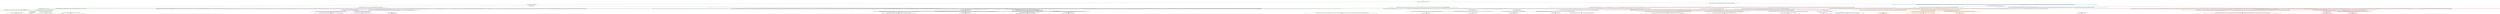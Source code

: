 digraph T {
	{
		rank=same
		79 [penwidth=3,colorscheme=set19,color=3,label="481;482;483;484;485;486;487;488;489;490;621;622;623;624;625;626;627;628;629;630_P\nP\n34% 0%"]
		76 [penwidth=3,colorscheme=set19,color=3,label="681;682;683;684;685;686;687;688;689;690_P\nP\n36% 0%"]
		74 [penwidth=3,colorscheme=set19,color=3,label="811;812;813;814;815;816;817;818;819;820;881;882;883;884;885;886;887;888;889;890_P\nP\n0% 21%"]
		70 [penwidth=3,colorscheme=set19,color=3,label="571;572;573;574;575;576;577;578;579;580;661;662;663;664;665;666;667;668;669;670;751;752;753;754;755;756;757;758;759;760_P\nP\n0% 64%"]
		68 [penwidth=3,colorscheme=set19,color=3,label="61;62;63;64;65;66;67;68;69;70;121;122;123;124;125;126;127;128;129;130;131;132;133;134;135;136;137;138;139;140;141;142;143;144;145;146;147;148;149;150;151;152;153;154;155;156;157;158;159;160;161;162;163;164;165;166;167;168;169;170;201;202;203;204;205;206;207;208;209;210;241;242;243;244;245;246;247;248;249;250;361;362;363;364;365;366;367;368;369;370_P\nP\n30% 14%"]
		63 [penwidth=3,colorscheme=set19,color=2,label="2651;2652;2653;2654;2655;2656;2657;2658;2659;2660;2761;2762;2763;2764;2765;2766;2767;2768;2769;2770;2831;2832;2833;2834;2835;2836;2837;2838;2839;2840_M1\nM1\n88%"]
		61 [penwidth=3,colorscheme=set19,color=2,label="3011;3012;3013;3014;3015;3016;3017;3018;3019;3020_M1\nM1\n12%"]
		58 [penwidth=3,colorscheme=set19,color=8,label="3451;3452;3453;3454;3455;3456;3457;3458;3459;3460;3471;3472;3473;3474;3475;3476;3477;3478;3479;3480;3531;3532;3533;3534;3535;3536;3537;3538;3539;3540_M2\nM2\n24%"]
		55 [penwidth=3,colorscheme=set19,color=8,label="3311;3312;3313;3314;3315;3316;3317;3318;3319;3320;3441;3442;3443;3444;3445;3446;3447;3448;3449;3450_M2\nM2\n34%"]
		53 [penwidth=3,colorscheme=set19,color=8,label="3241;3242;3243;3244;3245;3246;3247;3248;3249;3250_M2\nM2\n42%"]
		50 [penwidth=3,colorscheme=set19,color=9,label="4181;4182;4183;4184;4185;4186;4187;4188;4189;4190_M3\nM3\n41%"]
		48 [penwidth=3,colorscheme=set19,color=9,label="4211;4212;4213;4214;4215;4216;4217;4218;4219;4220_M3\nM3\n22%"]
		45 [penwidth=3,colorscheme=set19,color=9,label="3961;3962;3963;3964;3965;3966;3967;3968;3969;3970_M3\nM3\n17%"]
		43 [penwidth=3,colorscheme=set19,color=9,label="4331;4332;4333;4334;4335;4336;4337;4338;4339;4340_M3\nM3\n20%"]
		41 [penwidth=3,colorscheme=set19,color=7,label="4841;4842;4843;4844;4845;4846;4847;4848;4849;4850;4901;4902;4903;4904;4905;4906;4907;4908;4909;4910;5001;5002;5003;5004;5005;5006;5007;5008;5009;5010;5121;5122;5123;5124;5125;5126;5127;5128;5129;5130_M4\nM4\n62%"]
		39 [penwidth=3,colorscheme=set19,color=7,label="4821;4822;4823;4824;4825;4826;4827;4828;4829;4830;4981;4982;4983;4984;4985;4986;4987;4988;4989;4990;5061;5062;5063;5064;5065;5066;5067;5068;5069;5070_M4\nM4\n38%"]
		37 [penwidth=3,colorscheme=set19,color=5,label="5981;5982;5983;5984;5985;5986;5987;5988;5989;5990_M5\nM5\n53%"]
		34 [penwidth=3,colorscheme=set19,color=5,label="5761;5762;5763;5764;5765;5766;5767;5768;5769;5770;5861;5862;5863;5864;5865;5866;5867;5868;5869;5870;6121;6122;6123;6124;6125;6126;6127;6128;6129;6130_M5\nM5\n35%"]
		32 [penwidth=3,colorscheme=set19,color=5,label="6381;6382;6383;6384;6385;6386;6387;6388;6389;6390_M5\nM5\n12%"]
		29 [penwidth=3,colorscheme=set19,color=4,label="5451;5452;5453;5454;5455;5456;5457;5458;5459;5460;5601;5602;5603;5604;5605;5606;5607;5608;5609;5610;5721;5722;5723;5724;5725;5726;5727;5728;5729;5730_M6\nM6\n16%"]
		27 [penwidth=3,colorscheme=set19,color=4,label="5441;5442;5443;5444;5445;5446;5447;5448;5449;5450;6001;6002;6003;6004;6005;6006;6007;6008;6009;6010_M6\nM6\n68%"]
		25 [penwidth=3,colorscheme=set19,color=4,label="6431;6432;6433;6434;6435;6436;6437;6438;6439;6440_M6\nM6\n16%"]
		23 [penwidth=3,colorscheme=set19,color=1,label="5631;5632;5633;5634;5635;5636;5637;5638;5639;5640;5751;5752;5753;5754;5755;5756;5757;5758;5759;5760;6041;6042;6043;6044;6045;6046;6047;6048;6049;6050;6091;6092;6093;6094;6095;6096;6097;6098;6099;6100;6291;6292;6293;6294;6295;6296;6297;6298;6299;6300;6701;6702;6703;6704;6705;6706;6707;6708;6709;6710;6811;6812;6813;6814;6815;6816;6817;6818;6819;6820_M7\nM7\n14%"]
		20 [penwidth=3,colorscheme=set19,color=1,label="6201;6202;6203;6204;6205;6206;6207;6208;6209;6210_M7\nM7\n21%"]
		18 [penwidth=3,colorscheme=set19,color=1,label="7061;7062;7063;7064;7065;7066;7067;7068;7069;7070_M7\nM7\n65%"]
		15 [penwidth=3,colorscheme=set19,color=10,label="7041;7042;7043;7044;7045;7046;7047;7048;7049;7050;7111;7112;7113;7114;7115;7116;7117;7118;7119;7120;7171;7172;7173;7174;7175;7176;7177;7178;7179;7180_M8\nM8\n44%"]
		13 [penwidth=3,colorscheme=set19,color=10,label="7251;7252;7253;7254;7255;7256;7257;7258;7259;7260_M8\nM8\n14%"]
		10 [penwidth=3,colorscheme=set19,color=10,label="6861;6862;6863;6864;6865;6866;6867;6868;6869;6870;6971;6972;6973;6974;6975;6976;6977;6978;6979;6980_M8\nM8\n28%"]
		8 [penwidth=3,colorscheme=set19,color=10,label="7151;7152;7153;7154;7155;7156;7157;7158;7159;7160_M8\nM8\n14%"]
	}
	84 [penwidth=3,colorscheme=set19,color=3,label="GL"]
	83 [penwidth=3,colorscheme=set19,color=3,label="0;1;2;3;4;5;6;7;8;9;10;11;12;13;14;15;16;17;18;19;20;21;22;23;24;25;26;27;28;29;30"]
	82 [penwidth=3,colorscheme=set19,color=3,label="31;32;33;34;35;36;37;38;39;40;51;52;53;54;55;56;57;58;59;60"]
	81 [penwidth=3,colorscheme=set19,color=3,label="81;82;83;84;85;86;87;88;89;90;111;112;113;114;115;116;117;118;119;120"]
	80 [penwidth=3,colorscheme=set19,color=3,label="341;342;343;344;345;346;347;348;349;350;411;412;413;414;415;416;417;418;419;420;481;482;483;484;485;486;487;488;489;490;621;622;623;624;625;626;627;628;629;630"]
	78 [penwidth=3,colorscheme=set19,color=3,label="401;402;403;404;405;406;407;408;409;410;471;472;473;474;475;476;477;478;479;480;601;602;603;604;605;606;607;608;609;610"]
	77 [penwidth=3,colorscheme=set19,color=3,label="681;682;683;684;685;686;687;688;689;690"]
	75 [penwidth=3,colorscheme=set19,color=3,label="811;812;813;814;815;816;817;818;819;820;881;882;883;884;885;886;887;888;889;890"]
	73 [penwidth=3,colorscheme=set19,color=3,label="101;102;103;104;105;106;107;108;109;110"]
	72 [penwidth=3,colorscheme=set19,color=3,label="191;192;193;194;195;196;197;198;199;200;211;212;213;214;215;216;217;218;219;220;261;262;263;264;265;266;267;268;269;270;301;302;303;304;305;306;307;308;309;310"]
	71 [penwidth=3,colorscheme=set19,color=3,label="391;392;393;394;395;396;397;398;399;400;521;522;523;524;525;526;527;528;529;530;571;572;573;574;575;576;577;578;579;580;661;662;663;664;665;666;667;668;669;670;751;752;753;754;755;756;757;758;759;760"]
	69 [penwidth=3,colorscheme=set19,color=3,label="61;62;63;64;65;66;67;68;69;70;121;122;123;124;125;126;127;128;129;130;131;132;133;134;135;136;137;138;139;140;141;142;143;144;145;146;147;148;149;150;151;152;153;154;155;156;157;158;159;160;161;162;163;164;165;166;167;168;169;170;201;202;203;204;205;206;207;208;209;210;241;242;243;244;245;246;247;248;249;250;361;362;363;364;365;366;367;368;369;370"]
	67 [penwidth=3,colorscheme=set19,color=3,label="41;42;43;44;45;46;47;48;49;50;71;72;73;74;75;76;77;78;79;80;91;92;93;94;95;96;97;98;99;100;181;182;183;184;185;186;187;188;189;190;251;252;253;254;255;256;257;258;259;260"]
	66 [penwidth=3,colorscheme=set19,color=2,label="1781;1782;1783;1784;1785;1786;1787;1788;1789;1790;1821;1822;1823;1824;1825;1826;1827;1828;1829;1830"]
	65 [penwidth=3,colorscheme=set19,color=2,label="1871;1872;1873;1874;1875;1876;1877;1878;1879;1880;1941;1942;1943;1944;1945;1946;1947;1948;1949;1950;1991;1992;1993;1994;1995;1996;1997;1998;1999;2000;2041;2042;2043;2044;2045;2046;2047;2048;2049;2050;2141;2142;2143;2144;2145;2146;2147;2148;2149;2150"]
	64 [penwidth=3,colorscheme=set19,color=2,label="2181;2182;2183;2184;2185;2186;2187;2188;2189;2190;2401;2402;2403;2404;2405;2406;2407;2408;2409;2410;2551;2552;2553;2554;2555;2556;2557;2558;2559;2560;2651;2652;2653;2654;2655;2656;2657;2658;2659;2660;2761;2762;2763;2764;2765;2766;2767;2768;2769;2770;2831;2832;2833;2834;2835;2836;2837;2838;2839;2840"]
	62 [penwidth=3,colorscheme=set19,color=2,label="1981;1982;1983;1984;1985;1986;1987;1988;1989;1990;2081;2082;2083;2084;2085;2086;2087;2088;2089;2090;2131;2132;2133;2134;2135;2136;2137;2138;2139;2140;2231;2232;2233;2234;2235;2236;2237;2238;2239;2240;2341;2342;2343;2344;2345;2346;2347;2348;2349;2350;2391;2392;2393;2394;2395;2396;2397;2398;2399;2400;2461;2462;2463;2464;2465;2466;2467;2468;2469;2470;2611;2612;2613;2614;2615;2616;2617;2618;2619;2620;2741;2742;2743;2744;2745;2746;2747;2748;2749;2750;2821;2822;2823;2824;2825;2826;2827;2828;2829;2830;3011;3012;3013;3014;3015;3016;3017;3018;3019;3020"]
	60 [penwidth=3,colorscheme=set19,color=8,label="2701;2702;2703;2704;2705;2706;2707;2708;2709;2710;2791;2792;2793;2794;2795;2796;2797;2798;2799;2800;2851;2852;2853;2854;2855;2856;2857;2858;2859;2860"]
	59 [penwidth=3,colorscheme=set19,color=8,label="3271;3272;3273;3274;3275;3276;3277;3278;3279;3280;3321;3322;3323;3324;3325;3326;3327;3328;3329;3330;3451;3452;3453;3454;3455;3456;3457;3458;3459;3460;3471;3472;3473;3474;3475;3476;3477;3478;3479;3480;3531;3532;3533;3534;3535;3536;3537;3538;3539;3540"]
	57 [penwidth=3,colorscheme=set19,color=8,label="2911;2912;2913;2914;2915;2916;2917;2918;2919;2920"]
	56 [penwidth=3,colorscheme=set19,color=8,label="2961;2962;2963;2964;2965;2966;2967;2968;2969;2970;3151;3152;3153;3154;3155;3156;3157;3158;3159;3160;3181;3182;3183;3184;3185;3186;3187;3188;3189;3190;3311;3312;3313;3314;3315;3316;3317;3318;3319;3320;3441;3442;3443;3444;3445;3446;3447;3448;3449;3450"]
	54 [penwidth=3,colorscheme=set19,color=8,label="3171;3172;3173;3174;3175;3176;3177;3178;3179;3180;3241;3242;3243;3244;3245;3246;3247;3248;3249;3250"]
	52 [penwidth=3,colorscheme=set19,color=9,label="3761;3762;3763;3764;3765;3766;3767;3768;3769;3770"]
	51 [penwidth=3,colorscheme=set19,color=9,label="3791;3792;3793;3794;3795;3796;3797;3798;3799;3800;3851;3852;3853;3854;3855;3856;3857;3858;3859;3860;3981;3982;3983;3984;3985;3986;3987;3988;3989;3990;4181;4182;4183;4184;4185;4186;4187;4188;4189;4190"]
	49 [penwidth=3,colorscheme=set19,color=9,label="3841;3842;3843;3844;3845;3846;3847;3848;3849;3850;3921;3922;3923;3924;3925;3926;3927;3928;3929;3930;4081;4082;4083;4084;4085;4086;4087;4088;4089;4090;4111;4112;4113;4114;4115;4116;4117;4118;4119;4120;4211;4212;4213;4214;4215;4216;4217;4218;4219;4220"]
	47 [penwidth=3,colorscheme=set19,color=9,label="3781;3782;3783;3784;3785;3786;3787;3788;3789;3790"]
	46 [penwidth=3,colorscheme=set19,color=9,label="3831;3832;3833;3834;3835;3836;3837;3838;3839;3840;3901;3902;3903;3904;3905;3906;3907;3908;3909;3910;3961;3962;3963;3964;3965;3966;3967;3968;3969;3970"]
	44 [penwidth=3,colorscheme=set19,color=9,label="3891;3892;3893;3894;3895;3896;3897;3898;3899;3900;3951;3952;3953;3954;3955;3956;3957;3958;3959;3960;4021;4022;4023;4024;4025;4026;4027;4028;4029;4030;4101;4102;4103;4104;4105;4106;4107;4108;4109;4110;4331;4332;4333;4334;4335;4336;4337;4338;4339;4340"]
	42 [penwidth=3,colorscheme=set19,color=7,label="4561;4562;4563;4564;4565;4566;4567;4568;4569;4570;4681;4682;4683;4684;4685;4686;4687;4688;4689;4690;4841;4842;4843;4844;4845;4846;4847;4848;4849;4850;4901;4902;4903;4904;4905;4906;4907;4908;4909;4910;5001;5002;5003;5004;5005;5006;5007;5008;5009;5010;5121;5122;5123;5124;5125;5126;5127;5128;5129;5130"]
	40 [penwidth=3,colorscheme=set19,color=7,label="4601;4602;4603;4604;4605;4606;4607;4608;4609;4610;4671;4672;4673;4674;4675;4676;4677;4678;4679;4680;4821;4822;4823;4824;4825;4826;4827;4828;4829;4830;4981;4982;4983;4984;4985;4986;4987;4988;4989;4990;5061;5062;5063;5064;5065;5066;5067;5068;5069;5070"]
	38 [penwidth=3,colorscheme=set19,color=5,label="5241;5242;5243;5244;5245;5246;5247;5248;5249;5250;5301;5302;5303;5304;5305;5306;5307;5308;5309;5310;5421;5422;5423;5424;5425;5426;5427;5428;5429;5430;5501;5502;5503;5504;5505;5506;5507;5508;5509;5510;5661;5662;5663;5664;5665;5666;5667;5668;5669;5670;5981;5982;5983;5984;5985;5986;5987;5988;5989;5990"]
	36 [penwidth=3,colorscheme=set19,color=5,label="5291;5292;5293;5294;5295;5296;5297;5298;5299;5300;5351;5352;5353;5354;5355;5356;5357;5358;5359;5360;5411;5412;5413;5414;5415;5416;5417;5418;5419;5420;5551;5552;5553;5554;5555;5556;5557;5558;5559;5560;5651;5652;5653;5654;5655;5656;5657;5658;5659;5660"]
	35 [penwidth=3,colorscheme=set19,color=5,label="5761;5762;5763;5764;5765;5766;5767;5768;5769;5770;5861;5862;5863;5864;5865;5866;5867;5868;5869;5870;6121;6122;6123;6124;6125;6126;6127;6128;6129;6130"]
	33 [penwidth=3,colorscheme=set19,color=5,label="5851;5852;5853;5854;5855;5856;5857;5858;5859;5860;5961;5962;5963;5964;5965;5966;5967;5968;5969;5970;6051;6052;6053;6054;6055;6056;6057;6058;6059;6060;6381;6382;6383;6384;6385;6386;6387;6388;6389;6390"]
	31 [penwidth=3,colorscheme=set19,color=4,label="5181;5182;5183;5184;5185;5186;5187;5188;5189;5190;5261;5262;5263;5264;5265;5266;5267;5268;5269;5270"]
	30 [penwidth=3,colorscheme=set19,color=4,label="5371;5372;5373;5374;5375;5376;5377;5378;5379;5380;5451;5452;5453;5454;5455;5456;5457;5458;5459;5460;5601;5602;5603;5604;5605;5606;5607;5608;5609;5610;5721;5722;5723;5724;5725;5726;5727;5728;5729;5730"]
	28 [penwidth=3,colorscheme=set19,color=4,label="5441;5442;5443;5444;5445;5446;5447;5448;5449;5450;6001;6002;6003;6004;6005;6006;6007;6008;6009;6010"]
	26 [penwidth=3,colorscheme=set19,color=4,label="5311;5312;5313;5314;5315;5316;5317;5318;5319;5320;5521;5522;5523;5524;5525;5526;5527;5528;5529;5530;5581;5582;5583;5584;5585;5586;5587;5588;5589;5590;5691;5692;5693;5694;5695;5696;5697;5698;5699;5700;6171;6172;6173;6174;6175;6176;6177;6178;6179;6180;6431;6432;6433;6434;6435;6436;6437;6438;6439;6440"]
	24 [penwidth=3,colorscheme=set19,color=1,label="5211;5212;5213;5214;5215;5216;5217;5218;5219;5220;5281;5282;5283;5284;5285;5286;5287;5288;5289;5290;5331;5332;5333;5334;5335;5336;5337;5338;5339;5340;5391;5392;5393;5394;5395;5396;5397;5398;5399;5400;5471;5472;5473;5474;5475;5476;5477;5478;5479;5480;5631;5632;5633;5634;5635;5636;5637;5638;5639;5640;5751;5752;5753;5754;5755;5756;5757;5758;5759;5760;6041;6042;6043;6044;6045;6046;6047;6048;6049;6050;6091;6092;6093;6094;6095;6096;6097;6098;6099;6100;6291;6292;6293;6294;6295;6296;6297;6298;6299;6300;6701;6702;6703;6704;6705;6706;6707;6708;6709;6710;6811;6812;6813;6814;6815;6816;6817;6818;6819;6820"]
	22 [penwidth=3,colorscheme=set19,color=1,label="5271;5272;5273;5274;5275;5276;5277;5278;5279;5280;5381;5382;5383;5384;5385;5386;5387;5388;5389;5390;5461;5462;5463;5464;5465;5466;5467;5468;5469;5470;5611;5612;5613;5614;5615;5616;5617;5618;5619;5620;5731;5732;5733;5734;5735;5736;5737;5738;5739;5740;5921;5922;5923;5924;5925;5926;5927;5928;5929;5930;6031;6032;6033;6034;6035;6036;6037;6038;6039;6040"]
	21 [penwidth=3,colorscheme=set19,color=1,label="6201;6202;6203;6204;6205;6206;6207;6208;6209;6210"]
	19 [penwidth=3,colorscheme=set19,color=1,label="6581;6582;6583;6584;6585;6586;6587;6588;6589;6590;6681;6682;6683;6684;6685;6686;6687;6688;6689;6690;6931;6932;6933;6934;6935;6936;6937;6938;6939;6940;7061;7062;7063;7064;7065;7066;7067;7068;7069;7070"]
	17 [penwidth=3,colorscheme=set19,color=10,label="6111;6112;6113;6114;6115;6116;6117;6118;6119;6120"]
	16 [penwidth=3,colorscheme=set19,color=10,label="6231;6232;6233;6234;6235;6236;6237;6238;6239;6240;6511;6512;6513;6514;6515;6516;6517;6518;6519;6520;7041;7042;7043;7044;7045;7046;7047;7048;7049;7050;7111;7112;7113;7114;7115;7116;7117;7118;7119;7120;7171;7172;7173;7174;7175;7176;7177;7178;7179;7180"]
	14 [penwidth=3,colorscheme=set19,color=10,label="6371;6372;6373;6374;6375;6376;6377;6378;6379;6380;6501;6502;6503;6504;6505;6506;6507;6508;6509;6510;6751;6752;6753;6754;6755;6756;6757;6758;6759;6760;6871;6872;6873;6874;6875;6876;6877;6878;6879;6880;7031;7032;7033;7034;7035;7036;7037;7038;7039;7040;7201;7202;7203;7204;7205;7206;7207;7208;7209;7210;7241;7242;7243;7244;7245;7246;7247;7248;7249;7250;7251;7252;7253;7254;7255;7256;7257;7258;7259;7260"]
	12 [penwidth=3,colorscheme=set19,color=10,label="6221;6222;6223;6224;6225;6226;6227;6228;6229;6230;6301;6302;6303;6304;6305;6306;6307;6308;6309;6310;6361;6362;6363;6364;6365;6366;6367;6368;6369;6370"]
	11 [penwidth=3,colorscheme=set19,color=10,label="6491;6492;6493;6494;6495;6496;6497;6498;6499;6500;6611;6612;6613;6614;6615;6616;6617;6618;6619;6620;6861;6862;6863;6864;6865;6866;6867;6868;6869;6870;6971;6972;6973;6974;6975;6976;6977;6978;6979;6980"]
	9 [penwidth=3,colorscheme=set19,color=10,label="6601;6602;6603;6604;6605;6606;6607;6608;6609;6610;6741;6742;6743;6744;6745;6746;6747;6748;6749;6750;6851;6852;6853;6854;6855;6856;6857;6858;6859;6860;7151;7152;7153;7154;7155;7156;7157;7158;7159;7160"]
	7 [penwidth=3,colorscheme=set19,color=7,label="3061;3062;3063;3064;3065;3066;3067;3068;3069;3070;3101;3102;3103;3104;3105;3106;3107;3108;3109;3110;3191;3192;3193;3194;3195;3196;3197;3198;3199;3200;3281;3282;3283;3284;3285;3286;3287;3288;3289;3290;3331;3332;3333;3334;3335;3336;3337;3338;3339;3340;3381;3382;3383;3384;3385;3386;3387;3388;3389;3390;3461;3462;3463;3464;3465;3466;3467;3468;3469;3470;3561;3562;3563;3564;3565;3566;3567;3568;3569;3570;3701;3702;3703;3704;3705;3706;3707;3708;3709;3710;3751;3752;3753;3754;3755;3756;3757;3758;3759;3760;3821;3822;3823;3824;3825;3826;3827;3828;3829;3830;3881;3882;3883;3884;3885;3886;3887;3888;3889;3890;4011;4012;4013;4014;4015;4016;4017;4018;4019;4020;4051;4052;4053;4054;4055;4056;4057;4058;4059;4060;4151;4152;4153;4154;4155;4156;4157;4158;4159;4160;4201;4202;4203;4204;4205;4206;4207;4208;4209;4210;4261;4262;4263;4264;4265;4266;4267;4268;4269;4270;4321;4322;4323;4324;4325;4326;4327;4328;4329;4330;4451;4452;4453;4454;4455;4456;4457;4458;4459;4460;4471;4472;4473;4474;4475;4476;4477;4478;4479;4480;4531;4532;4533;4534;4535;4536;4537;4538;4539;4540"]
	6 [penwidth=3,colorscheme=set19,color=1,label="1731;1732;1733;1734;1735;1736;1737;1738;1739;1740;1751;1752;1753;1754;1755;1756;1757;1758;1759;1760;1801;1802;1803;1804;1805;1806;1807;1808;1809;1810;1881;1882;1883;1884;1885;1886;1887;1888;1889;1890;1961;1962;1963;1964;1965;1966;1967;1968;1969;1970;2001;2002;2003;2004;2005;2006;2007;2008;2009;2010;2061;2062;2063;2064;2065;2066;2067;2068;2069;2070;2091;2092;2093;2094;2095;2096;2097;2098;2099;2100;2201;2202;2203;2204;2205;2206;2207;2208;2209;2210;2261;2262;2263;2264;2265;2266;2267;2268;2269;2270;2311;2312;2313;2314;2315;2316;2317;2318;2319;2320;2371;2372;2373;2374;2375;2376;2377;2378;2379;2380;2511;2512;2513;2514;2515;2516;2517;2518;2519;2520;2581;2582;2583;2584;2585;2586;2587;2588;2589;2590;2781;2782;2783;2784;2785;2786;2787;2788;2789;2790;2841;2842;2843;2844;2845;2846;2847;2848;2849;2850;2901;2902;2903;2904;2905;2906;2907;2908;2909;2910;3031;3032;3033;3034;3035;3036;3037;3038;3039;3040;3091;3092;3093;3094;3095;3096;3097;3098;3099;3100;3141;3142;3143;3144;3145;3146;3147;3148;3149;3150;3301;3302;3303;3304;3305;3306;3307;3308;3309;3310;3511;3512;3513;3514;3515;3516;3517;3518;3519;3520;3591;3592;3593;3594;3595;3596;3597;3598;3599;3600;3691;3692;3693;3694;3695;3696;3697;3698;3699;3700;3741;3742;3743;3744;3745;3746;3747;3748;3749;3750;3811;3812;3813;3814;3815;3816;3817;3818;3819;3820;3941;3942;3943;3944;3945;3946;3947;3948;3949;3950;4001;4002;4003;4004;4005;4006;4007;4008;4009;4010;4141;4142;4143;4144;4145;4146;4147;4148;4149;4150;4251;4252;4253;4254;4255;4256;4257;4258;4259;4260;4361;4362;4363;4364;4365;4366;4367;4368;4369;4370;4391;4392;4393;4394;4395;4396;4397;4398;4399;4400;4421;4422;4423;4424;4425;4426;4427;4428;4429;4430;4461;4462;4463;4464;4465;4466;4467;4468;4469;4470;4491;4492;4493;4494;4495;4496;4497;4498;4499;4500;4591;4592;4593;4594;4595;4596;4597;4598;4599;4600;4711;4712;4713;4714;4715;4716;4717;4718;4719;4720;4921;4922;4923;4924;4925;4926;4927;4928;4929;4930;5031;5032;5033;5034;5035;5036;5037;5038;5039;5040;5091;5092;5093;5094;5095;5096;5097;5098;5099;5100;5191;5192;5193;5194;5195;5196;5197;5198;5199;5200"]
	5 [penwidth=3,colorscheme=set19,color=5,label="2241;2242;2243;2244;2245;2246;2247;2248;2249;2250;2351;2352;2353;2354;2355;2356;2357;2358;2359;2360;2541;2542;2543;2544;2545;2546;2547;2548;2549;2550;2641;2642;2643;2644;2645;2646;2647;2648;2649;2650;2751;2752;2753;2754;2755;2756;2757;2758;2759;2760;2891;2892;2893;2894;2895;2896;2897;2898;2899;2900;3021;3022;3023;3024;3025;3026;3027;3028;3029;3030;3081;3082;3083;3084;3085;3086;3087;3088;3089;3090;3231;3232;3233;3234;3235;3236;3237;3238;3239;3240;3291;3292;3293;3294;3295;3296;3297;3298;3299;3300;3551;3552;3553;3554;3555;3556;3557;3558;3559;3560;3581;3582;3583;3584;3585;3586;3587;3588;3589;3590;3681;3682;3683;3684;3685;3686;3687;3688;3689;3690;3871;3872;3873;3874;3875;3876;3877;3878;3879;3880;3931;3932;3933;3934;3935;3936;3937;3938;3939;3940;4041;4042;4043;4044;4045;4046;4047;4048;4049;4050;4311;4312;4313;4314;4315;4316;4317;4318;4319;4320;4371;4372;4373;4374;4375;4376;4377;4378;4379;4380;4401;4402;4403;4404;4405;4406;4407;4408;4409;4410;4431;4432;4433;4434;4435;4436;4437;4438;4439;4440;4501;4502;4503;4504;4505;4506;4507;4508;4509;4510;4551;4552;4553;4554;4555;4556;4557;4558;4559;4560;4651;4652;4653;4654;4655;4656;4657;4658;4659;4660;4721;4722;4723;4724;4725;4726;4727;4728;4729;4730;4741;4742;4743;4744;4745;4746;4747;4748;4749;4750;4931;4932;4933;4934;4935;4936;4937;4938;4939;4940;5131;5132;5133;5134;5135;5136;5137;5138;5139;5140;5201;5202;5203;5204;5205;5206;5207;5208;5209;5210"]
	4 [penwidth=3,colorscheme=set19,color=10,label="171;172;173;174;175;176;177;178;179;180;221;222;223;224;225;226;227;228;229;230;271;272;273;274;275;276;277;278;279;280;311;312;313;314;315;316;317;318;319;320;461;462;463;464;465;466;467;468;469;470;761;762;763;764;765;766;767;768;769;770;801;802;803;804;805;806;807;808;809;810;841;842;843;844;845;846;847;848;849;850;911;912;913;914;915;916;917;918;919;920;971;972;973;974;975;976;977;978;979;980;1031;1032;1033;1034;1035;1036;1037;1038;1039;1040;1071;1072;1073;1074;1075;1076;1077;1078;1079;1080;1111;1112;1113;1114;1115;1116;1117;1118;1119;1120;1131;1132;1133;1134;1135;1136;1137;1138;1139;1140;1181;1182;1183;1184;1185;1186;1187;1188;1189;1190;1201;1202;1203;1204;1205;1206;1207;1208;1209;1210;1271;1272;1273;1274;1275;1276;1277;1278;1279;1280;1291;1292;1293;1294;1295;1296;1297;1298;1299;1300;1371;1372;1373;1374;1375;1376;1377;1378;1379;1380;1401;1402;1403;1404;1405;1406;1407;1408;1409;1410;1481;1482;1483;1484;1485;1486;1487;1488;1489;1490;1571;1572;1573;1574;1575;1576;1577;1578;1579;1580;1581;1582;1583;1584;1585;1586;1587;1588;1589;1590;1631;1632;1633;1634;1635;1636;1637;1638;1639;1640;1721;1722;1723;1724;1725;1726;1727;1728;1729;1730;1791;1792;1793;1794;1795;1796;1797;1798;1799;1800;1811;1812;1813;1814;1815;1816;1817;1818;1819;1820;1861;1862;1863;1864;1865;1866;1867;1868;1869;1870;1891;1892;1893;1894;1895;1896;1897;1898;1899;1900;2031;2032;2033;2034;2035;2036;2037;2038;2039;2040;2121;2122;2123;2124;2125;2126;2127;2128;2129;2130;2171;2172;2173;2174;2175;2176;2177;2178;2179;2180;2331;2332;2333;2334;2335;2336;2337;2338;2339;2340;2531;2532;2533;2534;2535;2536;2537;2538;2539;2540;2731;2732;2733;2734;2735;2736;2737;2738;2739;2740;2941;2942;2943;2944;2945;2946;2947;2948;2949;2950;3001;3002;3003;3004;3005;3006;3007;3008;3009;3010;3131;3132;3133;3134;3135;3136;3137;3138;3139;3140;3161;3162;3163;3164;3165;3166;3167;3168;3169;3170;3221;3222;3223;3224;3225;3226;3227;3228;3229;3230;3501;3502;3503;3504;3505;3506;3507;3508;3509;3510;3571;3572;3573;3574;3575;3576;3577;3578;3579;3580;3621;3622;3623;3624;3625;3626;3627;3628;3629;3630;3671;3672;3673;3674;3675;3676;3677;3678;3679;3680;3721;3722;3723;3724;3725;3726;3727;3728;3729;3730;3731;3732;3733;3734;3735;3736;3737;3738;3739;3740;3771;3772;3773;3774;3775;3776;3777;3778;3779;3780;3801;3802;3803;3804;3805;3806;3807;3808;3809;3810;3991;3992;3993;3994;3995;3996;3997;3998;3999;4000;4131;4132;4133;4134;4135;4136;4137;4138;4139;4140;4191;4192;4193;4194;4195;4196;4197;4198;4199;4200;4241;4242;4243;4244;4245;4246;4247;4248;4249;4250;4301;4302;4303;4304;4305;4306;4307;4308;4309;4310;4351;4352;4353;4354;4355;4356;4357;4358;4359;4360;4381;4382;4383;4384;4385;4386;4387;4388;4389;4390;4581;4582;4583;4584;4585;4586;4587;4588;4589;4590;4641;4642;4643;4644;4645;4646;4647;4648;4649;4650;4701;4702;4703;4704;4705;4706;4707;4708;4709;4710;4851;4852;4853;4854;4855;4856;4857;4858;4859;4860;4911;4912;4913;4914;4915;4916;4917;4918;4919;4920;5021;5022;5023;5024;5025;5026;5027;5028;5029;5030;5081;5082;5083;5084;5085;5086;5087;5088;5089;5090;5151;5152;5153;5154;5155;5156;5157;5158;5159;5160;5221;5222;5223;5224;5225;5226;5227;5228;5229;5230;5341;5342;5343;5344;5345;5346;5347;5348;5349;5350;5401;5402;5403;5404;5405;5406;5407;5408;5409;5410;5481;5482;5483;5484;5485;5486;5487;5488;5489;5490;5641;5642;5643;5644;5645;5646;5647;5648;5649;5650;5841;5842;5843;5844;5845;5846;5847;5848;5849;5850;5951;5952;5953;5954;5955;5956;5957;5958;5959;5960"]
	3 [penwidth=3,colorscheme=set19,color=4,label="331;332;333;334;335;336;337;338;339;340;451;452;453;454;455;456;457;458;459;460;581;582;583;584;585;586;587;588;589;590;671;672;673;674;675;676;677;678;679;680;731;732;733;734;735;736;737;738;739;740;791;792;793;794;795;796;797;798;799;800;871;872;873;874;875;876;877;878;879;880;931;932;933;934;935;936;937;938;939;940;961;962;963;964;965;966;967;968;969;970;1001;1002;1003;1004;1005;1006;1007;1008;1009;1010;1061;1062;1063;1064;1065;1066;1067;1068;1069;1070;1091;1092;1093;1094;1095;1096;1097;1098;1099;1100;1101;1102;1103;1104;1105;1106;1107;1108;1109;1110;1121;1122;1123;1124;1125;1126;1127;1128;1129;1130;1171;1172;1173;1174;1175;1176;1177;1178;1179;1180;1221;1222;1223;1224;1225;1226;1227;1228;1229;1230;1261;1262;1263;1264;1265;1266;1267;1268;1269;1270;1311;1312;1313;1314;1315;1316;1317;1318;1319;1320;1341;1342;1343;1344;1345;1346;1347;1348;1349;1350;1361;1362;1363;1364;1365;1366;1367;1368;1369;1370;1421;1422;1423;1424;1425;1426;1427;1428;1429;1430;1461;1462;1463;1464;1465;1466;1467;1468;1469;1470;1551;1552;1553;1554;1555;1556;1557;1558;1559;1560;1561;1562;1563;1564;1565;1566;1567;1568;1569;1570;1611;1612;1613;1614;1615;1616;1617;1618;1619;1620;1641;1642;1643;1644;1645;1646;1647;1648;1649;1650;1681;1682;1683;1684;1685;1686;1687;1688;1689;1690;1701;1702;1703;1704;1705;1706;1707;1708;1709;1710;1741;1742;1743;1744;1745;1746;1747;1748;1749;1750;1841;1842;1843;1844;1845;1846;1847;1848;1849;1850;1921;1922;1923;1924;1925;1926;1927;1928;1929;1930;2451;2452;2453;2454;2455;2456;2457;2458;2459;2460;2721;2722;2723;2724;2725;2726;2727;2728;2729;2730;2811;2812;2813;2814;2815;2816;2817;2818;2819;2820;2881;2882;2883;2884;2885;2886;2887;2888;2889;2890;2931;2932;2933;2934;2935;2936;2937;2938;2939;2940;2991;2992;2993;2994;2995;2996;2997;2998;2999;3000;3211;3212;3213;3214;3215;3216;3217;3218;3219;3220;3351;3352;3353;3354;3355;3356;3357;3358;3359;3360;3411;3412;3413;3414;3415;3416;3417;3418;3419;3420;3491;3492;3493;3494;3495;3496;3497;3498;3499;3500;3641;3642;3643;3644;3645;3646;3647;3648;3649;3650;3661;3662;3663;3664;3665;3666;3667;3668;3669;3670;3861;3862;3863;3864;3865;3866;3867;3868;3869;3870;4031;4032;4033;4034;4035;4036;4037;4038;4039;4040;4121;4122;4123;4124;4125;4126;4127;4128;4129;4130;4231;4232;4233;4234;4235;4236;4237;4238;4239;4240;4291;4292;4293;4294;4295;4296;4297;4298;4299;4300;4341;4342;4343;4344;4345;4346;4347;4348;4349;4350;4481;4482;4483;4484;4485;4486;4487;4488;4489;4490;4541;4542;4543;4544;4545;4546;4547;4548;4549;4550;4571;4572;4573;4574;4575;4576;4577;4578;4579;4580;4631;4632;4633;4634;4635;4636;4637;4638;4639;4640;4691;4692;4693;4694;4695;4696;4697;4698;4699;4700;4781;4782;4783;4784;4785;4786;4787;4788;4789;4790;5011;5012;5013;5014;5015;5016;5017;5018;5019;5020;5071;5072;5073;5074;5075;5076;5077;5078;5079;5080"]
	2 [penwidth=3,colorscheme=set19,color=9,label="511;512;513;514;515;516;517;518;519;520;641;642;643;644;645;646;647;648;649;650;711;712;713;714;715;716;717;718;719;720;771;772;773;774;775;776;777;778;779;780;821;822;823;824;825;826;827;828;829;830;891;892;893;894;895;896;897;898;899;900;941;942;943;944;945;946;947;948;949;950;981;982;983;984;985;986;987;988;989;990;1151;1152;1153;1154;1155;1156;1157;1158;1159;1160;1231;1232;1233;1234;1235;1236;1237;1238;1239;1240;1321;1322;1323;1324;1325;1326;1327;1328;1329;1330;1411;1412;1413;1414;1415;1416;1417;1418;1419;1420;1431;1432;1433;1434;1435;1436;1437;1438;1439;1440;1471;1472;1473;1474;1475;1476;1477;1478;1479;1480;1511;1512;1513;1514;1515;1516;1517;1518;1519;1520;1591;1592;1593;1594;1595;1596;1597;1598;1599;1600;1651;1652;1653;1654;1655;1656;1657;1658;1659;1660;1691;1692;1693;1694;1695;1696;1697;1698;1699;1700;1761;1762;1763;1764;1765;1766;1767;1768;1769;1770;1831;1832;1833;1834;1835;1836;1837;1838;1839;1840;1911;1912;1913;1914;1915;1916;1917;1918;1919;1920;1971;1972;1973;1974;1975;1976;1977;1978;1979;1980;2011;2012;2013;2014;2015;2016;2017;2018;2019;2020;2101;2102;2103;2104;2105;2106;2107;2108;2109;2110;2211;2212;2213;2214;2215;2216;2217;2218;2219;2220;2321;2322;2323;2324;2325;2326;2327;2328;2329;2330;2801;2802;2803;2804;2805;2806;2807;2808;2809;2810;2871;2872;2873;2874;2875;2876;2877;2878;2879;2880;2921;2922;2923;2924;2925;2926;2927;2928;2929;2930;2981;2982;2983;2984;2985;2986;2987;2988;2989;2990;3121;3122;3123;3124;3125;3126;3127;3128;3129;3130;3401;3402;3403;3404;3405;3406;3407;3408;3409;3410;3541;3542;3543;3544;3545;3546;3547;3548;3549;3550;3631;3632;3633;3634;3635;3636;3637;3638;3639;3640;3651;3652;3653;3654;3655;3656;3657;3658;3659;3660;3711;3712;3713;3714;3715;3716;3717;3718;3719;3720"]
	1 [penwidth=3,colorscheme=set19,color=8,label="291;292;293;294;295;296;297;298;299;300;381;382;383;384;385;386;387;388;389;390;441;442;443;444;445;446;447;448;449;450;651;652;653;654;655;656;657;658;659;660;721;722;723;724;725;726;727;728;729;730;831;832;833;834;835;836;837;838;839;840;861;862;863;864;865;866;867;868;869;870;901;902;903;904;905;906;907;908;909;910;991;992;993;994;995;996;997;998;999;1000;1021;1022;1023;1024;1025;1026;1027;1028;1029;1030;1051;1052;1053;1054;1055;1056;1057;1058;1059;1060;1081;1082;1083;1084;1085;1086;1087;1088;1089;1090;1211;1212;1213;1214;1215;1216;1217;1218;1219;1220;1251;1252;1253;1254;1255;1256;1257;1258;1259;1260;1281;1282;1283;1284;1285;1286;1287;1288;1289;1290;1331;1332;1333;1334;1335;1336;1337;1338;1339;1340;1351;1352;1353;1354;1355;1356;1357;1358;1359;1360;1391;1392;1393;1394;1395;1396;1397;1398;1399;1400;1451;1452;1453;1454;1455;1456;1457;1458;1459;1460;1501;1502;1503;1504;1505;1506;1507;1508;1509;1510;1541;1542;1543;1544;1545;1546;1547;1548;1549;1550;1621;1622;1623;1624;1625;1626;1627;1628;1629;1630;1671;1672;1673;1674;1675;1676;1677;1678;1679;1680;1711;1712;1713;1714;1715;1716;1717;1718;1719;1720;1771;1772;1773;1774;1775;1776;1777;1778;1779;1780;1851;1852;1853;1854;1855;1856;1857;1858;1859;1860;1931;1932;1933;1934;1935;1936;1937;1938;1939;1940;2021;2022;2023;2024;2025;2026;2027;2028;2029;2030;2071;2072;2073;2074;2075;2076;2077;2078;2079;2080;2111;2112;2113;2114;2115;2116;2117;2118;2119;2120;2161;2162;2163;2164;2165;2166;2167;2168;2169;2170;2221;2222;2223;2224;2225;2226;2227;2228;2229;2230;2271;2272;2273;2274;2275;2276;2277;2278;2279;2280;2381;2382;2383;2384;2385;2386;2387;2388;2389;2390;2441;2442;2443;2444;2445;2446;2447;2448;2449;2450;2521;2522;2523;2524;2525;2526;2527;2528;2529;2530"]
	0 [penwidth=3,colorscheme=set19,color=2,label="321;322;323;324;325;326;327;328;329;330;371;372;373;374;375;376;377;378;379;380;431;432;433;434;435;436;437;438;439;440;561;562;563;564;565;566;567;568;569;570;781;782;783;784;785;786;787;788;789;790;851;852;853;854;855;856;857;858;859;860;921;922;923;924;925;926;927;928;929;930;951;952;953;954;955;956;957;958;959;960;1011;1012;1013;1014;1015;1016;1017;1018;1019;1020;1041;1042;1043;1044;1045;1046;1047;1048;1049;1050;1141;1142;1143;1144;1145;1146;1147;1148;1149;1150;1161;1162;1163;1164;1165;1166;1167;1168;1169;1170;1191;1192;1193;1194;1195;1196;1197;1198;1199;1200;1241;1242;1243;1244;1245;1246;1247;1248;1249;1250;1301;1302;1303;1304;1305;1306;1307;1308;1309;1310;1381;1382;1383;1384;1385;1386;1387;1388;1389;1390;1441;1442;1443;1444;1445;1446;1447;1448;1449;1450;1491;1492;1493;1494;1495;1496;1497;1498;1499;1500;1521;1522;1523;1524;1525;1526;1527;1528;1529;1530;1531;1532;1533;1534;1535;1536;1537;1538;1539;1540;1601;1602;1603;1604;1605;1606;1607;1608;1609;1610;1661;1662;1663;1664;1665;1666;1667;1668;1669;1670"]
	84 -> 83 [penwidth=3,colorscheme=set19,color=3]
	83 -> 82 [penwidth=3,colorscheme=set19,color=3]
	83 -> 69 [penwidth=3,colorscheme=set19,color=3]
	83 -> 67 [penwidth=3,colorscheme=set19,color=3]
	82 -> 81 [penwidth=3,colorscheme=set19,color=3]
	82 -> 73 [penwidth=3,colorscheme=set19,color=3]
	81 -> 78 [penwidth=3,colorscheme=set19,color=3]
	81 -> 80 [penwidth=3,colorscheme=set19,color=3]
	80 -> 79 [penwidth=3,colorscheme=set19,color=3]
	78 -> 77 [penwidth=3,colorscheme=set19,color=3]
	78 -> 75 [penwidth=3,colorscheme=set19,color=3]
	77 -> 76 [penwidth=3,colorscheme=set19,color=3]
	75 -> 74 [penwidth=3,colorscheme=set19,color=3]
	73 -> 72 [penwidth=3,colorscheme=set19,color=3]
	73 -> 4 [penwidth=3,colorscheme=set19,color="3;0.5:10"]
	72 -> 71 [penwidth=3,colorscheme=set19,color=3]
	72 -> 3 [penwidth=3,colorscheme=set19,color="3;0.5:4"]
	71 -> 70 [penwidth=3,colorscheme=set19,color=3]
	69 -> 68 [penwidth=3,colorscheme=set19,color=3]
	69 -> 2 [penwidth=3,colorscheme=set19,color="3;0.5:9"]
	67 -> 1 [penwidth=3,colorscheme=set19,color="3;0.5:8"]
	67 -> 0 [penwidth=3,colorscheme=set19,color="3;0.5:2"]
	66 -> 65 [penwidth=3,colorscheme=set19,color=2]
	66 -> 62 [penwidth=3,colorscheme=set19,color=2]
	65 -> 64 [penwidth=3,colorscheme=set19,color=2]
	65 -> 5 [penwidth=3,colorscheme=set19,color="2;0.5:5"]
	64 -> 63 [penwidth=3,colorscheme=set19,color=2]
	62 -> 61 [penwidth=3,colorscheme=set19,color=2]
	60 -> 59 [penwidth=3,colorscheme=set19,color=8]
	60 -> 7 [penwidth=3,colorscheme=set19,color="8;0.5:7"]
	59 -> 58 [penwidth=3,colorscheme=set19,color=8]
	57 -> 54 [penwidth=3,colorscheme=set19,color=8]
	57 -> 56 [penwidth=3,colorscheme=set19,color=8]
	56 -> 55 [penwidth=3,colorscheme=set19,color=8]
	54 -> 53 [penwidth=3,colorscheme=set19,color=8]
	52 -> 49 [penwidth=3,colorscheme=set19,color=9]
	52 -> 51 [penwidth=3,colorscheme=set19,color=9]
	51 -> 50 [penwidth=3,colorscheme=set19,color=9]
	49 -> 48 [penwidth=3,colorscheme=set19,color=9]
	47 -> 44 [penwidth=3,colorscheme=set19,color=9]
	47 -> 46 [penwidth=3,colorscheme=set19,color=9]
	46 -> 45 [penwidth=3,colorscheme=set19,color=9]
	44 -> 43 [penwidth=3,colorscheme=set19,color=9]
	42 -> 41 [penwidth=3,colorscheme=set19,color=7]
	40 -> 39 [penwidth=3,colorscheme=set19,color=7]
	38 -> 37 [penwidth=3,colorscheme=set19,color=5]
	36 -> 35 [penwidth=3,colorscheme=set19,color=5]
	36 -> 33 [penwidth=3,colorscheme=set19,color=5]
	35 -> 34 [penwidth=3,colorscheme=set19,color=5]
	33 -> 32 [penwidth=3,colorscheme=set19,color=5]
	31 -> 28 [penwidth=3,colorscheme=set19,color=4]
	31 -> 30 [penwidth=3,colorscheme=set19,color=4]
	30 -> 29 [penwidth=3,colorscheme=set19,color=4]
	28 -> 27 [penwidth=3,colorscheme=set19,color=4]
	26 -> 25 [penwidth=3,colorscheme=set19,color=4]
	24 -> 23 [penwidth=3,colorscheme=set19,color=1]
	22 -> 21 [penwidth=3,colorscheme=set19,color=1]
	22 -> 19 [penwidth=3,colorscheme=set19,color=1]
	21 -> 20 [penwidth=3,colorscheme=set19,color=1]
	19 -> 18 [penwidth=3,colorscheme=set19,color=1]
	17 -> 14 [penwidth=3,colorscheme=set19,color=10]
	17 -> 16 [penwidth=3,colorscheme=set19,color=10]
	16 -> 15 [penwidth=3,colorscheme=set19,color=10]
	14 -> 13 [penwidth=3,colorscheme=set19,color=10]
	12 -> 9 [penwidth=3,colorscheme=set19,color=10]
	12 -> 11 [penwidth=3,colorscheme=set19,color=10]
	11 -> 10 [penwidth=3,colorscheme=set19,color=10]
	9 -> 8 [penwidth=3,colorscheme=set19,color=10]
	7 -> 42 [penwidth=3,colorscheme=set19,color=7]
	7 -> 40 [penwidth=3,colorscheme=set19,color=7]
	6 -> 24 [penwidth=3,colorscheme=set19,color=1]
	6 -> 22 [penwidth=3,colorscheme=set19,color=1]
	5 -> 38 [penwidth=3,colorscheme=set19,color=5]
	5 -> 36 [penwidth=3,colorscheme=set19,color=5]
	4 -> 17 [penwidth=3,colorscheme=set19,color=10]
	4 -> 12 [penwidth=3,colorscheme=set19,color=10]
	3 -> 31 [penwidth=3,colorscheme=set19,color=4]
	3 -> 26 [penwidth=3,colorscheme=set19,color=4]
	2 -> 52 [penwidth=3,colorscheme=set19,color=9]
	2 -> 47 [penwidth=3,colorscheme=set19,color=9]
	1 -> 60 [penwidth=3,colorscheme=set19,color=8]
	1 -> 57 [penwidth=3,colorscheme=set19,color=8]
	0 -> 66 [penwidth=3,colorscheme=set19,color=2]
	0 -> 6 [penwidth=3,colorscheme=set19,color="2;0.5:1"]
}
